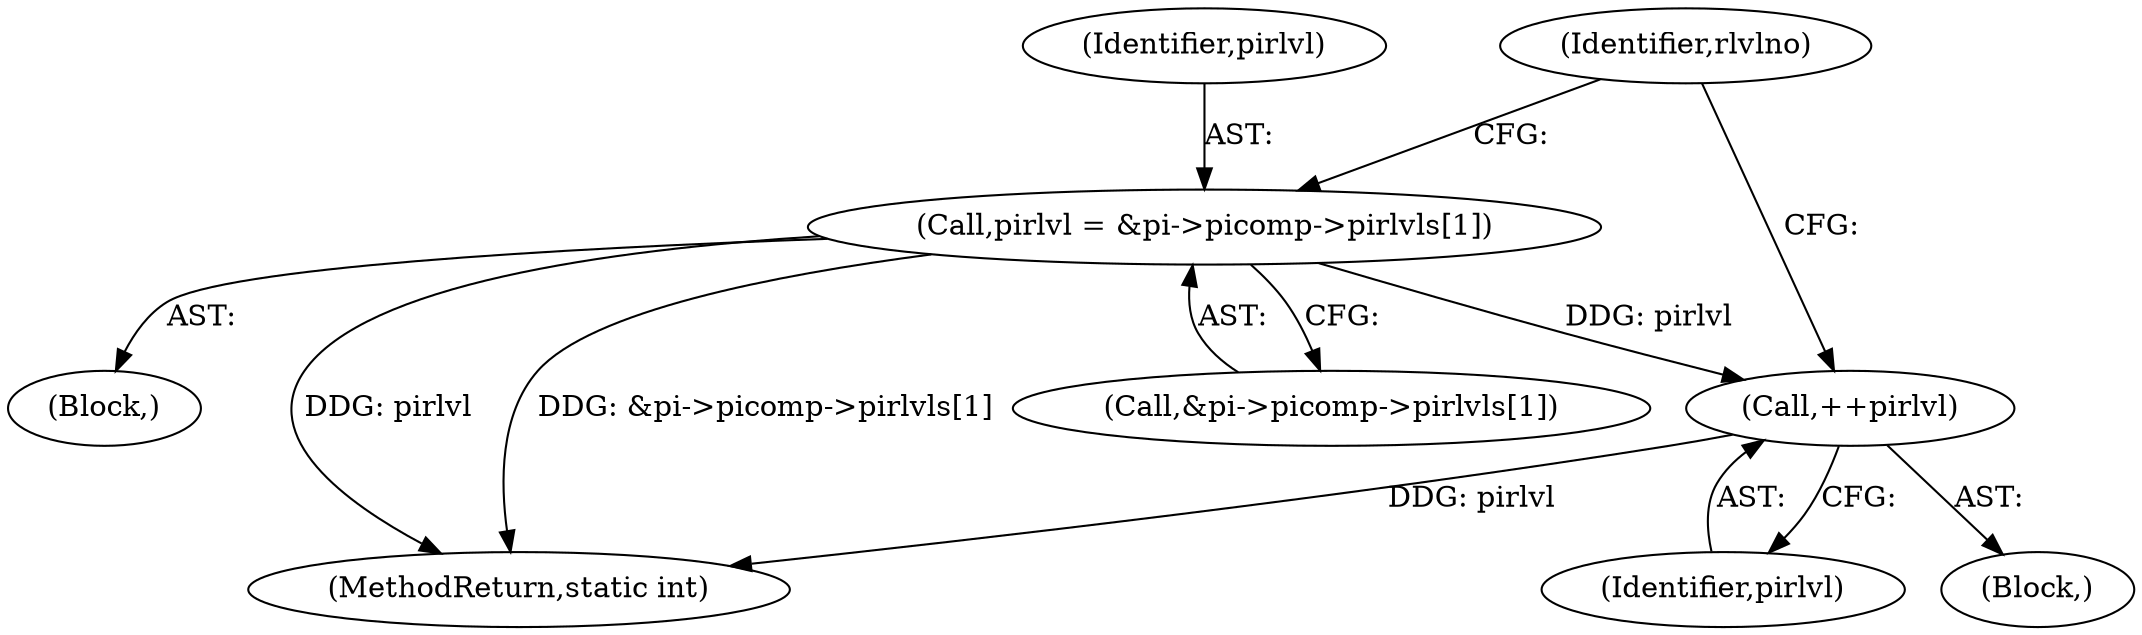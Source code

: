 digraph "0_jasper_aa0b0f79ade5eef8b0e7a214c03f5af54b36ba7d@array" {
"1000243" [label="(Call,pirlvl = &pi->picomp->pirlvls[1])"];
"1000263" [label="(Call,++pirlvl)"];
"1000244" [label="(Identifier,pirlvl)"];
"1000260" [label="(Block,)"];
"1000264" [label="(Identifier,pirlvl)"];
"1000239" [label="(Block,)"];
"1000254" [label="(Identifier,rlvlno)"];
"1000243" [label="(Call,pirlvl = &pi->picomp->pirlvls[1])"];
"1000699" [label="(MethodReturn,static int)"];
"1000263" [label="(Call,++pirlvl)"];
"1000245" [label="(Call,&pi->picomp->pirlvls[1])"];
"1000243" -> "1000239"  [label="AST: "];
"1000243" -> "1000245"  [label="CFG: "];
"1000244" -> "1000243"  [label="AST: "];
"1000245" -> "1000243"  [label="AST: "];
"1000254" -> "1000243"  [label="CFG: "];
"1000243" -> "1000699"  [label="DDG: pirlvl"];
"1000243" -> "1000699"  [label="DDG: &pi->picomp->pirlvls[1]"];
"1000243" -> "1000263"  [label="DDG: pirlvl"];
"1000263" -> "1000260"  [label="AST: "];
"1000263" -> "1000264"  [label="CFG: "];
"1000264" -> "1000263"  [label="AST: "];
"1000254" -> "1000263"  [label="CFG: "];
"1000263" -> "1000699"  [label="DDG: pirlvl"];
}
